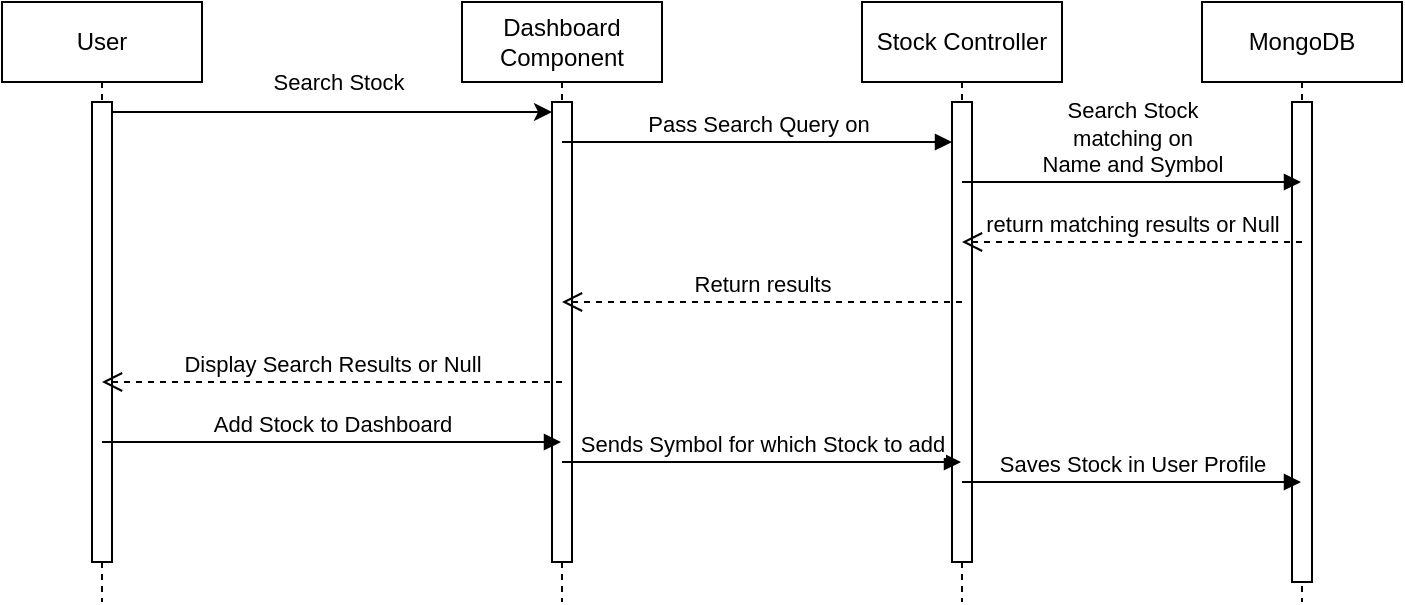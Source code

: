 <mxfile version="26.0.16">
  <diagram name="Page-1" id="vjW0yJcN6SLiBXBqJ7RS">
    <mxGraphModel dx="1434" dy="875" grid="1" gridSize="10" guides="1" tooltips="1" connect="1" arrows="1" fold="1" page="1" pageScale="1" pageWidth="850" pageHeight="1100" math="0" shadow="0">
      <root>
        <mxCell id="0" />
        <mxCell id="1" parent="0" />
        <mxCell id="iTdi3YXrxujFW93vSgVW-1" value="User" style="shape=umlLifeline;perimeter=lifelinePerimeter;whiteSpace=wrap;html=1;container=1;dropTarget=0;collapsible=0;recursiveResize=0;outlineConnect=0;portConstraint=eastwest;newEdgeStyle={&quot;curved&quot;:0,&quot;rounded&quot;:0};" vertex="1" parent="1">
          <mxGeometry x="70" y="90" width="100" height="300" as="geometry" />
        </mxCell>
        <mxCell id="iTdi3YXrxujFW93vSgVW-2" value="" style="html=1;points=[[0,0,0,0,5],[0,1,0,0,-5],[1,0,0,0,5],[1,1,0,0,-5]];perimeter=orthogonalPerimeter;outlineConnect=0;targetShapes=umlLifeline;portConstraint=eastwest;newEdgeStyle={&quot;curved&quot;:0,&quot;rounded&quot;:0};" vertex="1" parent="iTdi3YXrxujFW93vSgVW-1">
          <mxGeometry x="45" y="50" width="10" height="230" as="geometry" />
        </mxCell>
        <mxCell id="iTdi3YXrxujFW93vSgVW-3" value="Dashboard Component" style="shape=umlLifeline;perimeter=lifelinePerimeter;whiteSpace=wrap;html=1;container=1;dropTarget=0;collapsible=0;recursiveResize=0;outlineConnect=0;portConstraint=eastwest;newEdgeStyle={&quot;curved&quot;:0,&quot;rounded&quot;:0};" vertex="1" parent="1">
          <mxGeometry x="300" y="90" width="100" height="300" as="geometry" />
        </mxCell>
        <mxCell id="iTdi3YXrxujFW93vSgVW-4" value="" style="html=1;points=[[0,0,0,0,5],[0,1,0,0,-5],[1,0,0,0,5],[1,1,0,0,-5]];perimeter=orthogonalPerimeter;outlineConnect=0;targetShapes=umlLifeline;portConstraint=eastwest;newEdgeStyle={&quot;curved&quot;:0,&quot;rounded&quot;:0};" vertex="1" parent="iTdi3YXrxujFW93vSgVW-3">
          <mxGeometry x="45" y="50" width="10" height="230" as="geometry" />
        </mxCell>
        <mxCell id="iTdi3YXrxujFW93vSgVW-7" style="edgeStyle=orthogonalEdgeStyle;rounded=0;orthogonalLoop=1;jettySize=auto;html=1;curved=0;exitX=1;exitY=0;exitDx=0;exitDy=5;exitPerimeter=0;entryX=0;entryY=0;entryDx=0;entryDy=5;entryPerimeter=0;" edge="1" parent="1" source="iTdi3YXrxujFW93vSgVW-2" target="iTdi3YXrxujFW93vSgVW-4">
          <mxGeometry relative="1" as="geometry">
            <mxPoint x="230" y="145" as="targetPoint" />
          </mxGeometry>
        </mxCell>
        <mxCell id="iTdi3YXrxujFW93vSgVW-8" value="Search Stock" style="edgeLabel;html=1;align=center;verticalAlign=middle;resizable=0;points=[];" vertex="1" connectable="0" parent="iTdi3YXrxujFW93vSgVW-7">
          <mxGeometry x="-0.095" y="-1" relative="1" as="geometry">
            <mxPoint x="13" y="-16" as="offset" />
          </mxGeometry>
        </mxCell>
        <mxCell id="iTdi3YXrxujFW93vSgVW-9" value="Stock Controller" style="shape=umlLifeline;perimeter=lifelinePerimeter;whiteSpace=wrap;html=1;container=1;dropTarget=0;collapsible=0;recursiveResize=0;outlineConnect=0;portConstraint=eastwest;newEdgeStyle={&quot;curved&quot;:0,&quot;rounded&quot;:0};" vertex="1" parent="1">
          <mxGeometry x="500" y="90" width="100" height="300" as="geometry" />
        </mxCell>
        <mxCell id="iTdi3YXrxujFW93vSgVW-10" value="" style="html=1;points=[[0,0,0,0,5],[0,1,0,0,-5],[1,0,0,0,5],[1,1,0,0,-5]];perimeter=orthogonalPerimeter;outlineConnect=0;targetShapes=umlLifeline;portConstraint=eastwest;newEdgeStyle={&quot;curved&quot;:0,&quot;rounded&quot;:0};" vertex="1" parent="iTdi3YXrxujFW93vSgVW-9">
          <mxGeometry x="45" y="50" width="10" height="230" as="geometry" />
        </mxCell>
        <mxCell id="iTdi3YXrxujFW93vSgVW-14" value="MongoDB" style="shape=umlLifeline;perimeter=lifelinePerimeter;whiteSpace=wrap;html=1;container=1;dropTarget=0;collapsible=0;recursiveResize=0;outlineConnect=0;portConstraint=eastwest;newEdgeStyle={&quot;curved&quot;:0,&quot;rounded&quot;:0};" vertex="1" parent="1">
          <mxGeometry x="670" y="90" width="100" height="300" as="geometry" />
        </mxCell>
        <mxCell id="iTdi3YXrxujFW93vSgVW-15" value="" style="html=1;points=[[0,0,0,0,5],[0,1,0,0,-5],[1,0,0,0,5],[1,1,0,0,-5]];perimeter=orthogonalPerimeter;outlineConnect=0;targetShapes=umlLifeline;portConstraint=eastwest;newEdgeStyle={&quot;curved&quot;:0,&quot;rounded&quot;:0};" vertex="1" parent="iTdi3YXrxujFW93vSgVW-14">
          <mxGeometry x="45" y="50" width="10" height="240" as="geometry" />
        </mxCell>
        <mxCell id="iTdi3YXrxujFW93vSgVW-19" value="Pass Search Query on" style="html=1;verticalAlign=bottom;endArrow=block;curved=0;rounded=0;" edge="1" parent="1" target="iTdi3YXrxujFW93vSgVW-10">
          <mxGeometry width="80" relative="1" as="geometry">
            <mxPoint x="350" y="160" as="sourcePoint" />
            <mxPoint x="430" y="160" as="targetPoint" />
          </mxGeometry>
        </mxCell>
        <mxCell id="iTdi3YXrxujFW93vSgVW-20" value="Search Stock&lt;div&gt;matching on&lt;/div&gt;&lt;div&gt;Name and Symbol&lt;/div&gt;" style="html=1;verticalAlign=bottom;endArrow=block;curved=0;rounded=0;" edge="1" parent="1" target="iTdi3YXrxujFW93vSgVW-14">
          <mxGeometry width="80" relative="1" as="geometry">
            <mxPoint x="550" y="180" as="sourcePoint" />
            <mxPoint x="630" y="180" as="targetPoint" />
          </mxGeometry>
        </mxCell>
        <mxCell id="iTdi3YXrxujFW93vSgVW-22" value="return matching results or Null" style="html=1;verticalAlign=bottom;endArrow=open;dashed=1;endSize=8;curved=0;rounded=0;" edge="1" parent="1" target="iTdi3YXrxujFW93vSgVW-9">
          <mxGeometry relative="1" as="geometry">
            <mxPoint x="720" y="210" as="sourcePoint" />
            <mxPoint x="640" y="210" as="targetPoint" />
          </mxGeometry>
        </mxCell>
        <mxCell id="iTdi3YXrxujFW93vSgVW-23" value="Return results" style="html=1;verticalAlign=bottom;endArrow=open;dashed=1;endSize=8;curved=0;rounded=0;" edge="1" parent="1" target="iTdi3YXrxujFW93vSgVW-3">
          <mxGeometry relative="1" as="geometry">
            <mxPoint x="550" y="240" as="sourcePoint" />
            <mxPoint x="470" y="240" as="targetPoint" />
          </mxGeometry>
        </mxCell>
        <mxCell id="iTdi3YXrxujFW93vSgVW-24" value="Display Search Results or Null" style="html=1;verticalAlign=bottom;endArrow=open;dashed=1;endSize=8;curved=0;rounded=0;" edge="1" parent="1" target="iTdi3YXrxujFW93vSgVW-1">
          <mxGeometry relative="1" as="geometry">
            <mxPoint x="350" y="280" as="sourcePoint" />
            <mxPoint x="270" y="280" as="targetPoint" />
          </mxGeometry>
        </mxCell>
        <mxCell id="iTdi3YXrxujFW93vSgVW-27" value="Add Stock to Dashboard" style="html=1;verticalAlign=bottom;endArrow=block;curved=0;rounded=0;" edge="1" parent="1" target="iTdi3YXrxujFW93vSgVW-3">
          <mxGeometry width="80" relative="1" as="geometry">
            <mxPoint x="120" y="310" as="sourcePoint" />
            <mxPoint x="200" y="310" as="targetPoint" />
          </mxGeometry>
        </mxCell>
        <mxCell id="iTdi3YXrxujFW93vSgVW-28" value="Sends Symbol for which Stock to add" style="html=1;verticalAlign=bottom;endArrow=block;curved=0;rounded=0;" edge="1" parent="1" target="iTdi3YXrxujFW93vSgVW-9">
          <mxGeometry width="80" relative="1" as="geometry">
            <mxPoint x="350" y="320" as="sourcePoint" />
            <mxPoint x="430" y="320" as="targetPoint" />
          </mxGeometry>
        </mxCell>
        <mxCell id="iTdi3YXrxujFW93vSgVW-29" value="Saves Stock in User Profile" style="html=1;verticalAlign=bottom;endArrow=block;curved=0;rounded=0;" edge="1" parent="1" target="iTdi3YXrxujFW93vSgVW-14">
          <mxGeometry width="80" relative="1" as="geometry">
            <mxPoint x="550" y="330" as="sourcePoint" />
            <mxPoint x="630" y="330" as="targetPoint" />
          </mxGeometry>
        </mxCell>
      </root>
    </mxGraphModel>
  </diagram>
</mxfile>
